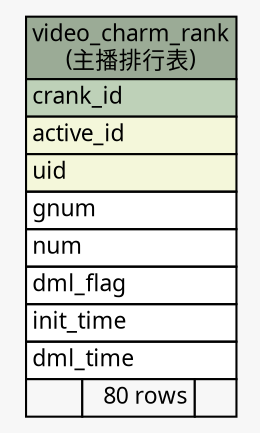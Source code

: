 // dot 2.26.0 on Linux 2.6.32-504.3.3.el6.x86_64
// SchemaSpy rev Unknown
digraph "video_charm_rank" {
  graph [
    rankdir="RL"
    bgcolor="#f7f7f7"
    nodesep="0.18"
    ranksep="0.46"
    fontname="Microsoft YaHei"
    fontsize="11"
  ];
  node [
    fontname="Microsoft YaHei"
    fontsize="11"
    shape="plaintext"
  ];
  edge [
    arrowsize="0.8"
  ];
  "video_charm_rank" [
    label=<
    <TABLE BORDER="0" CELLBORDER="1" CELLSPACING="0" BGCOLOR="#ffffff">
      <TR><TD COLSPAN="3" BGCOLOR="#9bab96" ALIGN="CENTER">video_charm_rank<br/>(主播排行表)</TD></TR>
      <TR><TD PORT="crank_id" COLSPAN="3" BGCOLOR="#bed1b8" ALIGN="LEFT">crank_id</TD></TR>
      <TR><TD PORT="active_id" COLSPAN="3" BGCOLOR="#f4f7da" ALIGN="LEFT">active_id</TD></TR>
      <TR><TD PORT="uid" COLSPAN="3" BGCOLOR="#f4f7da" ALIGN="LEFT">uid</TD></TR>
      <TR><TD PORT="gnum" COLSPAN="3" ALIGN="LEFT">gnum</TD></TR>
      <TR><TD PORT="num" COLSPAN="3" ALIGN="LEFT">num</TD></TR>
      <TR><TD PORT="dml_flag" COLSPAN="3" ALIGN="LEFT">dml_flag</TD></TR>
      <TR><TD PORT="init_time" COLSPAN="3" ALIGN="LEFT">init_time</TD></TR>
      <TR><TD PORT="dml_time" COLSPAN="3" ALIGN="LEFT">dml_time</TD></TR>
      <TR><TD ALIGN="LEFT" BGCOLOR="#f7f7f7">  </TD><TD ALIGN="RIGHT" BGCOLOR="#f7f7f7">80 rows</TD><TD ALIGN="RIGHT" BGCOLOR="#f7f7f7">  </TD></TR>
    </TABLE>>
    URL="tables/video_charm_rank.html"
    tooltip="video_charm_rank"
  ];
}
